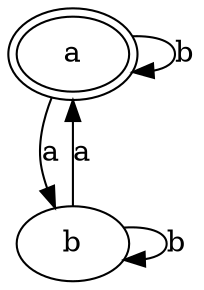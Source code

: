 digraph G2
 {
     a -> a [label=b];
     a -> b [label=a];
     b -> b [label=b];
     b -> a [label=a];
     a [peripheries=2];
 }